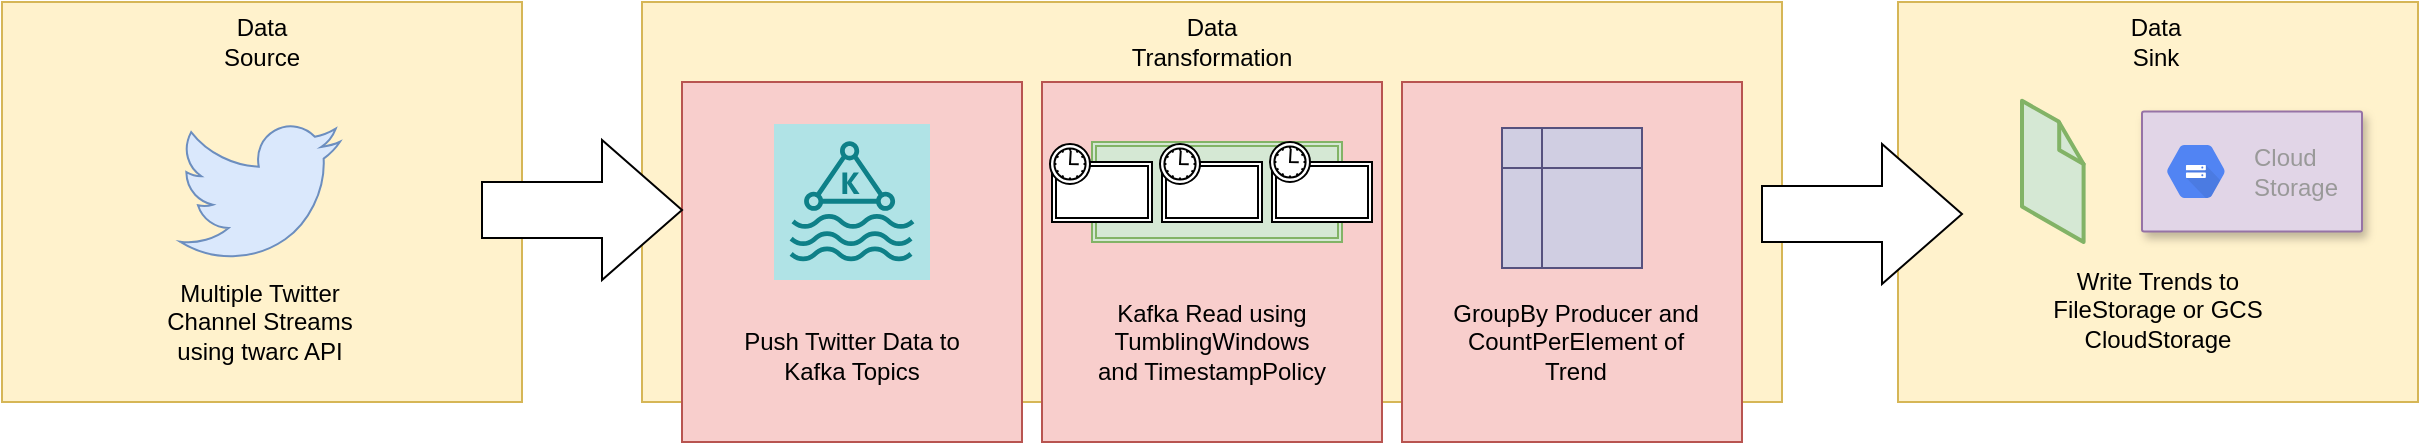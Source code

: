 <mxfile version="14.4.9" type="device"><diagram id="0eC1wRxdA6NaiKvACoyG" name="Page-1"><mxGraphModel dx="1186" dy="773" grid="1" gridSize="10" guides="1" tooltips="1" connect="1" arrows="1" fold="1" page="1" pageScale="1" pageWidth="850" pageHeight="1100" math="0" shadow="0"><root><mxCell id="0"/><mxCell id="1" parent="0"/><mxCell id="LfCS0C3SOSlJYSLUyWrC-2" value="" style="rounded=0;whiteSpace=wrap;html=1;fillColor=#fff2cc;strokeColor=#d6b656;" vertex="1" parent="1"><mxGeometry x="320" y="280" width="570" height="200" as="geometry"/></mxCell><mxCell id="LfCS0C3SOSlJYSLUyWrC-1" value="" style="rounded=0;whiteSpace=wrap;html=1;fillColor=#fff2cc;strokeColor=#d6b656;" vertex="1" parent="1"><mxGeometry y="280" width="260" height="200" as="geometry"/></mxCell><mxCell id="LfCS0C3SOSlJYSLUyWrC-3" value="" style="rounded=0;whiteSpace=wrap;html=1;fillColor=#fff2cc;strokeColor=#d6b656;" vertex="1" parent="1"><mxGeometry x="948" y="280" width="260" height="200" as="geometry"/></mxCell><mxCell id="LfCS0C3SOSlJYSLUyWrC-4" value="Data Transformation" style="text;html=1;strokeColor=none;fillColor=none;align=center;verticalAlign=middle;whiteSpace=wrap;rounded=0;" vertex="1" parent="1"><mxGeometry x="585" y="290" width="40" height="20" as="geometry"/></mxCell><mxCell id="LfCS0C3SOSlJYSLUyWrC-5" value="Data Source" style="text;html=1;strokeColor=none;fillColor=none;align=center;verticalAlign=middle;whiteSpace=wrap;rounded=0;" vertex="1" parent="1"><mxGeometry x="110" y="290" width="40" height="20" as="geometry"/></mxCell><mxCell id="LfCS0C3SOSlJYSLUyWrC-6" value="Data Sink" style="text;html=1;strokeColor=none;fillColor=none;align=center;verticalAlign=middle;whiteSpace=wrap;rounded=0;" vertex="1" parent="1"><mxGeometry x="1057" y="290" width="40" height="20" as="geometry"/></mxCell><mxCell id="LfCS0C3SOSlJYSLUyWrC-7" value="" style="dashed=0;outlineConnect=0;html=1;align=center;labelPosition=center;verticalLabelPosition=bottom;verticalAlign=top;shape=mxgraph.weblogos.twitter;fillColor=#dae8fc;strokeColor=#6c8ebf;" vertex="1" parent="1"><mxGeometry x="89" y="340" width="80" height="70" as="geometry"/></mxCell><mxCell id="LfCS0C3SOSlJYSLUyWrC-8" value="Multiple Twitter Channel Streams using twarc API" style="text;html=1;strokeColor=none;fillColor=none;align=center;verticalAlign=middle;whiteSpace=wrap;rounded=0;" vertex="1" parent="1"><mxGeometry x="69" y="430" width="120" height="20" as="geometry"/></mxCell><mxCell id="LfCS0C3SOSlJYSLUyWrC-11" value="" style="rounded=0;whiteSpace=wrap;html=1;fillColor=#f8cecc;strokeColor=#b85450;" vertex="1" parent="1"><mxGeometry x="340" y="320" width="170" height="180" as="geometry"/></mxCell><mxCell id="LfCS0C3SOSlJYSLUyWrC-10" value="" style="points=[[0,0,0],[0.25,0,0],[0.5,0,0],[0.75,0,0],[1,0,0],[0,1,0],[0.25,1,0],[0.5,1,0],[0.75,1,0],[1,1,0],[0,0.25,0],[0,0.5,0],[0,0.75,0],[1,0.25,0],[1,0.5,0],[1,0.75,0]];outlineConnect=0;gradientDirection=north;fillColor=#b0e3e6;strokeColor=#0e8088;dashed=0;verticalLabelPosition=bottom;verticalAlign=top;align=center;html=1;fontSize=12;fontStyle=0;aspect=fixed;shape=mxgraph.aws4.resourceIcon;resIcon=mxgraph.aws4.managed_streaming_for_kafka;" vertex="1" parent="1"><mxGeometry x="386" y="341" width="78" height="78" as="geometry"/></mxCell><mxCell id="LfCS0C3SOSlJYSLUyWrC-12" value="Push Twitter Data to Kafka Topics" style="text;html=1;strokeColor=none;fillColor=none;align=center;verticalAlign=middle;whiteSpace=wrap;rounded=0;" vertex="1" parent="1"><mxGeometry x="370" y="447" width="110" height="20" as="geometry"/></mxCell><mxCell id="LfCS0C3SOSlJYSLUyWrC-13" value="" style="rounded=0;whiteSpace=wrap;html=1;fillColor=#f8cecc;strokeColor=#b85450;" vertex="1" parent="1"><mxGeometry x="520" y="320" width="170" height="180" as="geometry"/></mxCell><mxCell id="LfCS0C3SOSlJYSLUyWrC-14" value="" style="rounded=0;whiteSpace=wrap;html=1;fillColor=#f8cecc;strokeColor=#b85450;" vertex="1" parent="1"><mxGeometry x="700" y="320" width="170" height="180" as="geometry"/></mxCell><mxCell id="LfCS0C3SOSlJYSLUyWrC-18" value="" style="html=1;shadow=0;dashed=0;align=center;verticalAlign=middle;shape=mxgraph.arrows2.arrow;dy=0.6;dx=40;notch=0;" vertex="1" parent="1"><mxGeometry x="240" y="349" width="100" height="70" as="geometry"/></mxCell><mxCell id="LfCS0C3SOSlJYSLUyWrC-19" value="" style="html=1;shadow=0;dashed=0;align=center;verticalAlign=middle;shape=mxgraph.arrows2.arrow;dy=0.6;dx=40;notch=0;" vertex="1" parent="1"><mxGeometry x="880" y="351" width="100" height="70" as="geometry"/></mxCell><mxCell id="LfCS0C3SOSlJYSLUyWrC-20" value="" style="shape=ext;double=1;rounded=0;whiteSpace=wrap;html=1;fillColor=#d5e8d4;strokeColor=#82b366;" vertex="1" parent="1"><mxGeometry x="545" y="350" width="125" height="50" as="geometry"/></mxCell><mxCell id="LfCS0C3SOSlJYSLUyWrC-15" value="" style="shape=ext;double=1;rounded=0;whiteSpace=wrap;html=1;" vertex="1" parent="1"><mxGeometry x="525" y="360" width="50" height="30" as="geometry"/></mxCell><mxCell id="LfCS0C3SOSlJYSLUyWrC-16" value="" style="shape=ext;double=1;rounded=0;whiteSpace=wrap;html=1;" vertex="1" parent="1"><mxGeometry x="580" y="360" width="50" height="30" as="geometry"/></mxCell><mxCell id="LfCS0C3SOSlJYSLUyWrC-17" value="" style="shape=ext;double=1;rounded=0;whiteSpace=wrap;html=1;" vertex="1" parent="1"><mxGeometry x="635" y="360" width="50" height="30" as="geometry"/></mxCell><mxCell id="LfCS0C3SOSlJYSLUyWrC-21" value="Kafka Read using TumblingWindows and TimestampPolicy" style="text;html=1;strokeColor=none;fillColor=none;align=center;verticalAlign=middle;whiteSpace=wrap;rounded=0;" vertex="1" parent="1"><mxGeometry x="545" y="440" width="120" height="20" as="geometry"/></mxCell><mxCell id="LfCS0C3SOSlJYSLUyWrC-24" value="" style="shape=mxgraph.bpmn.shape;html=1;verticalLabelPosition=bottom;labelBackgroundColor=#ffffff;verticalAlign=top;align=center;perimeter=ellipsePerimeter;outlineConnect=0;outline=eventInt;symbol=timer;" vertex="1" parent="1"><mxGeometry x="524" y="351" width="20" height="20" as="geometry"/></mxCell><mxCell id="LfCS0C3SOSlJYSLUyWrC-25" value="" style="shape=mxgraph.bpmn.shape;html=1;verticalLabelPosition=bottom;labelBackgroundColor=#ffffff;verticalAlign=top;align=center;perimeter=ellipsePerimeter;outlineConnect=0;outline=eventInt;symbol=timer;" vertex="1" parent="1"><mxGeometry x="579" y="351" width="20" height="20" as="geometry"/></mxCell><mxCell id="LfCS0C3SOSlJYSLUyWrC-26" value="" style="shape=mxgraph.bpmn.shape;html=1;verticalLabelPosition=bottom;labelBackgroundColor=#ffffff;verticalAlign=top;align=center;perimeter=ellipsePerimeter;outlineConnect=0;outline=eventInt;symbol=timer;" vertex="1" parent="1"><mxGeometry x="634" y="350" width="20" height="20" as="geometry"/></mxCell><mxCell id="LfCS0C3SOSlJYSLUyWrC-37" value="" style="shape=internalStorage;whiteSpace=wrap;html=1;backgroundOutline=1;fillColor=#d0cee2;strokeColor=#56517e;" vertex="1" parent="1"><mxGeometry x="750" y="343" width="70" height="70" as="geometry"/></mxCell><mxCell id="LfCS0C3SOSlJYSLUyWrC-38" value="GroupBy Producer and CountPerElement of Trend" style="text;html=1;strokeColor=none;fillColor=none;align=center;verticalAlign=middle;whiteSpace=wrap;rounded=0;" vertex="1" parent="1"><mxGeometry x="722" y="440" width="130" height="20" as="geometry"/></mxCell><mxCell id="LfCS0C3SOSlJYSLUyWrC-39" value="" style="verticalLabelPosition=bottom;html=1;verticalAlign=top;strokeWidth=1;align=center;outlineConnect=0;dashed=0;outlineConnect=0;shape=mxgraph.aws3d.file;aspect=fixed;strokeColor=#82b366;fillColor=#d5e8d4;" vertex="1" parent="1"><mxGeometry x="1010" y="329.4" width="30.8" height="70.6" as="geometry"/></mxCell><mxCell id="LfCS0C3SOSlJYSLUyWrC-40" value="" style="strokeColor=#9673a6;shadow=1;strokeWidth=1;rounded=1;absoluteArcSize=1;arcSize=2;fillColor=#e1d5e7;" vertex="1" parent="1"><mxGeometry x="1070" y="334.7" width="110" height="60" as="geometry"/></mxCell><mxCell id="LfCS0C3SOSlJYSLUyWrC-41" value="Cloud&#10;Storage" style="dashed=0;connectable=0;html=1;fillColor=#5184F3;strokeColor=none;shape=mxgraph.gcp2.hexIcon;prIcon=cloud_storage;part=1;labelPosition=right;verticalLabelPosition=middle;align=left;verticalAlign=middle;spacingLeft=5;fontColor=#999999;fontSize=12;" vertex="1" parent="LfCS0C3SOSlJYSLUyWrC-40"><mxGeometry y="0.5" width="44" height="39" relative="1" as="geometry"><mxPoint x="5" y="-19.5" as="offset"/></mxGeometry></mxCell><mxCell id="LfCS0C3SOSlJYSLUyWrC-42" value="Write Trends to FileStorage or GCS CloudStorage" style="text;html=1;strokeColor=none;fillColor=none;align=center;verticalAlign=middle;whiteSpace=wrap;rounded=0;" vertex="1" parent="1"><mxGeometry x="1008" y="424" width="140" height="20" as="geometry"/></mxCell></root></mxGraphModel></diagram></mxfile>